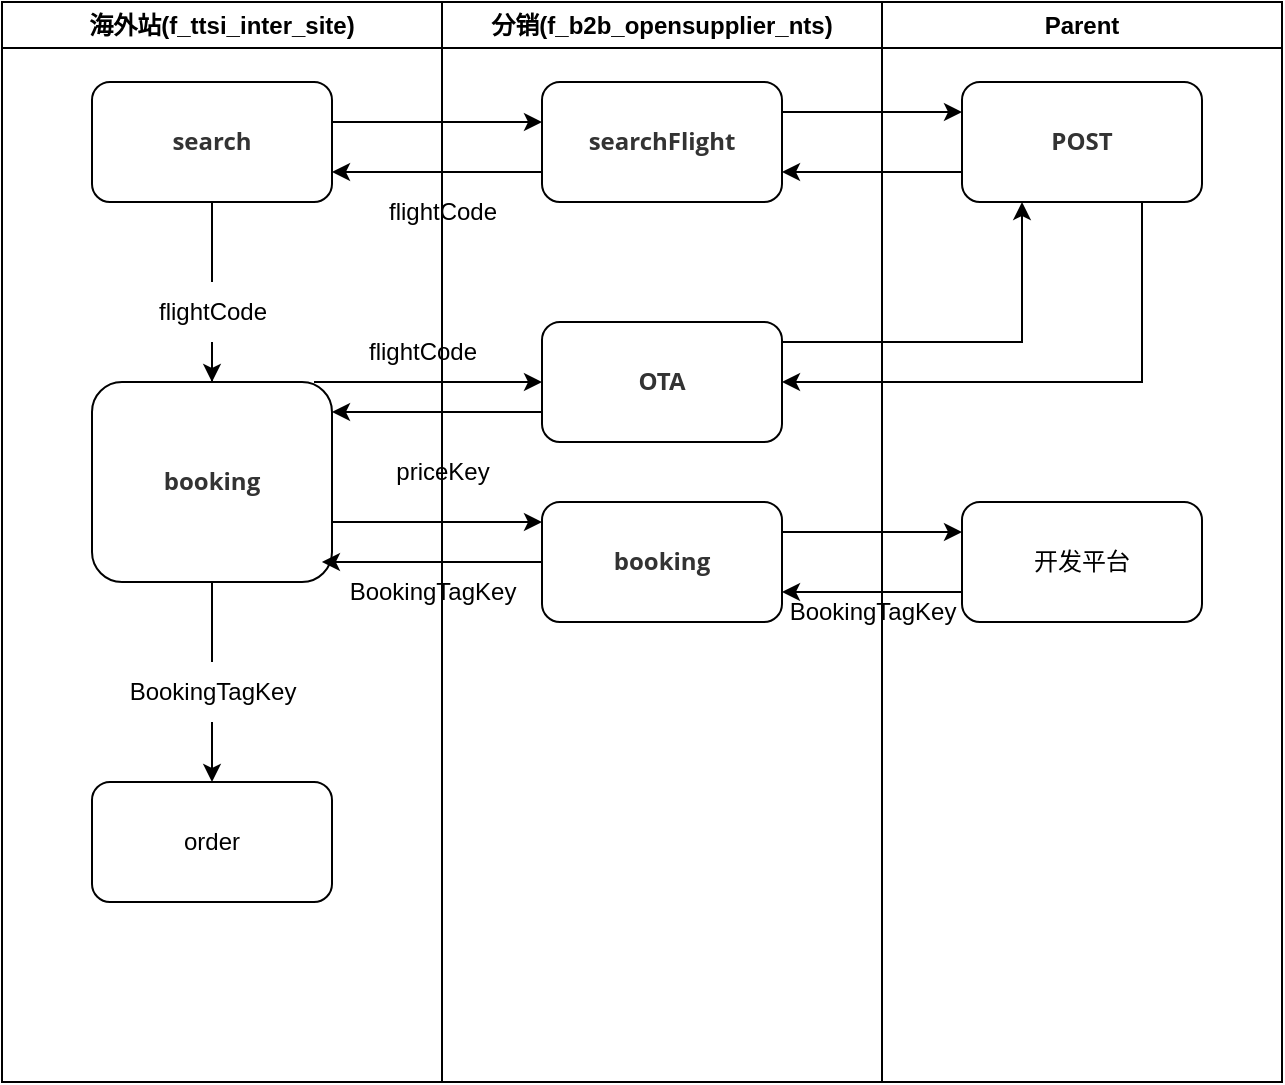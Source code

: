 <mxfile version="20.6.2" type="github">
  <diagram id="prtHgNgQTEPvFCAcTncT" name="Page-1">
    <mxGraphModel dx="1018" dy="593" grid="1" gridSize="10" guides="1" tooltips="1" connect="1" arrows="1" fold="1" page="1" pageScale="1" pageWidth="827" pageHeight="1169" math="0" shadow="0">
      <root>
        <mxCell id="0" />
        <mxCell id="1" parent="0" />
        <mxCell id="uaZEwYvG95itgI6iKc0A-8" value="海外站(f_ttsi_inter_site)" style="swimlane;whiteSpace=wrap;html=1;" parent="1" vertex="1">
          <mxGeometry x="40" y="40" width="220" height="540" as="geometry" />
        </mxCell>
        <mxCell id="e0zCCR4zzrkAYKbx5_2p-14" style="edgeStyle=orthogonalEdgeStyle;rounded=0;orthogonalLoop=1;jettySize=auto;html=1;entryX=0.5;entryY=0;entryDx=0;entryDy=0;startArrow=none;" edge="1" parent="uaZEwYvG95itgI6iKc0A-8" source="e0zCCR4zzrkAYKbx5_2p-15" target="e0zCCR4zzrkAYKbx5_2p-13">
          <mxGeometry relative="1" as="geometry" />
        </mxCell>
        <mxCell id="e0zCCR4zzrkAYKbx5_2p-1" value="&lt;h5 style=&quot;box-sizing: border-box; break-after: avoid-page; break-inside: avoid; orphans: 4; font-size: 1em; margin-top: 1rem; margin-bottom: 1rem; position: relative; line-height: 1.4; cursor: text; caret-color: rgb(51, 51, 51); color: rgb(51, 51, 51); font-family: &amp;quot;Open Sans&amp;quot;, &amp;quot;Clear Sans&amp;quot;, &amp;quot;Helvetica Neue&amp;quot;, Helvetica, Arial, &amp;quot;Segoe UI Emoji&amp;quot;, sans-serif; text-align: start; background-color: rgb(255, 255, 255);&quot; class=&quot;md-end-block md-heading md-focus&quot;&gt;&lt;span style=&quot;box-sizing: border-box;&quot; class=&quot;md-plain md-expand&quot;&gt;search&lt;/span&gt;&lt;/h5&gt;" style="rounded=1;whiteSpace=wrap;html=1;align=center;" vertex="1" parent="uaZEwYvG95itgI6iKc0A-8">
          <mxGeometry x="45" y="40" width="120" height="60" as="geometry" />
        </mxCell>
        <mxCell id="e0zCCR4zzrkAYKbx5_2p-57" style="edgeStyle=orthogonalEdgeStyle;rounded=0;orthogonalLoop=1;jettySize=auto;html=1;entryX=0.5;entryY=0;entryDx=0;entryDy=0;startArrow=none;" edge="1" parent="uaZEwYvG95itgI6iKc0A-8" source="e0zCCR4zzrkAYKbx5_2p-52" target="e0zCCR4zzrkAYKbx5_2p-51">
          <mxGeometry relative="1" as="geometry" />
        </mxCell>
        <mxCell id="e0zCCR4zzrkAYKbx5_2p-13" value="&lt;h5 style=&quot;box-sizing: border-box; break-after: avoid-page; break-inside: avoid; orphans: 4; font-size: 1em; margin-top: 1rem; margin-bottom: 1rem; position: relative; line-height: 1.4; cursor: text; caret-color: rgb(51, 51, 51); color: rgb(51, 51, 51); font-family: &amp;quot;Open Sans&amp;quot;, &amp;quot;Clear Sans&amp;quot;, &amp;quot;Helvetica Neue&amp;quot;, Helvetica, Arial, &amp;quot;Segoe UI Emoji&amp;quot;, sans-serif; text-align: start; background-color: rgb(255, 255, 255);&quot; class=&quot;md-end-block md-heading md-focus&quot;&gt;&lt;span style=&quot;box-sizing: border-box;&quot; class=&quot;md-plain md-expand&quot;&gt;booking&lt;/span&gt;&lt;/h5&gt;" style="rounded=1;whiteSpace=wrap;html=1;align=center;" vertex="1" parent="uaZEwYvG95itgI6iKc0A-8">
          <mxGeometry x="45" y="190" width="120" height="100" as="geometry" />
        </mxCell>
        <mxCell id="e0zCCR4zzrkAYKbx5_2p-20" value="flightCode" style="text;html=1;align=center;verticalAlign=middle;resizable=0;points=[];autosize=1;strokeColor=none;fillColor=none;" vertex="1" parent="uaZEwYvG95itgI6iKc0A-8">
          <mxGeometry x="170" y="160" width="80" height="30" as="geometry" />
        </mxCell>
        <mxCell id="e0zCCR4zzrkAYKbx5_2p-15" value="flightCode&lt;br&gt;" style="text;html=1;align=center;verticalAlign=middle;resizable=0;points=[];autosize=1;strokeColor=none;fillColor=none;" vertex="1" parent="uaZEwYvG95itgI6iKc0A-8">
          <mxGeometry x="65" y="140" width="80" height="30" as="geometry" />
        </mxCell>
        <mxCell id="e0zCCR4zzrkAYKbx5_2p-23" value="" style="edgeStyle=orthogonalEdgeStyle;rounded=0;orthogonalLoop=1;jettySize=auto;html=1;entryX=0.5;entryY=0;entryDx=0;entryDy=0;endArrow=none;" edge="1" parent="uaZEwYvG95itgI6iKc0A-8" source="e0zCCR4zzrkAYKbx5_2p-1" target="e0zCCR4zzrkAYKbx5_2p-15">
          <mxGeometry relative="1" as="geometry">
            <mxPoint x="145" y="140" as="sourcePoint" />
            <mxPoint x="145" y="250" as="targetPoint" />
          </mxGeometry>
        </mxCell>
        <mxCell id="e0zCCR4zzrkAYKbx5_2p-51" value="order" style="rounded=1;whiteSpace=wrap;html=1;" vertex="1" parent="uaZEwYvG95itgI6iKc0A-8">
          <mxGeometry x="45" y="390" width="120" height="60" as="geometry" />
        </mxCell>
        <mxCell id="e0zCCR4zzrkAYKbx5_2p-52" value="BookingTagKey" style="text;html=1;align=center;verticalAlign=middle;resizable=0;points=[];autosize=1;strokeColor=none;fillColor=none;" vertex="1" parent="uaZEwYvG95itgI6iKc0A-8">
          <mxGeometry x="50" y="330" width="110" height="30" as="geometry" />
        </mxCell>
        <mxCell id="e0zCCR4zzrkAYKbx5_2p-58" value="" style="edgeStyle=orthogonalEdgeStyle;rounded=0;orthogonalLoop=1;jettySize=auto;html=1;entryX=0.5;entryY=0;entryDx=0;entryDy=0;endArrow=none;" edge="1" parent="uaZEwYvG95itgI6iKc0A-8" source="e0zCCR4zzrkAYKbx5_2p-13" target="e0zCCR4zzrkAYKbx5_2p-52">
          <mxGeometry relative="1" as="geometry">
            <mxPoint x="145" y="330" as="sourcePoint" />
            <mxPoint x="145" y="430" as="targetPoint" />
          </mxGeometry>
        </mxCell>
        <mxCell id="uaZEwYvG95itgI6iKc0A-9" value="分销(f_b2b_opensupplier_nts)" style="swimlane;whiteSpace=wrap;html=1;" parent="1" vertex="1">
          <mxGeometry x="260" y="40" width="220" height="540" as="geometry" />
        </mxCell>
        <mxCell id="e0zCCR4zzrkAYKbx5_2p-3" value="&lt;h5 style=&quot;box-sizing: border-box; break-after: avoid-page; break-inside: avoid; orphans: 4; font-size: 1em; margin-top: 1rem; margin-bottom: 1rem; position: relative; line-height: 1.4; cursor: text; caret-color: rgb(51, 51, 51); color: rgb(51, 51, 51); font-family: &amp;quot;Open Sans&amp;quot;, &amp;quot;Clear Sans&amp;quot;, &amp;quot;Helvetica Neue&amp;quot;, Helvetica, Arial, &amp;quot;Segoe UI Emoji&amp;quot;, sans-serif; text-align: start; background-color: rgb(255, 255, 255);&quot; class=&quot;md-end-block md-heading md-focus&quot;&gt;&lt;span style=&quot;box-sizing: border-box;&quot; class=&quot;md-plain md-expand&quot;&gt;searchFlight&lt;/span&gt;&lt;/h5&gt;" style="rounded=1;whiteSpace=wrap;html=1;" vertex="1" parent="uaZEwYvG95itgI6iKc0A-9">
          <mxGeometry x="50" y="40" width="120" height="60" as="geometry" />
        </mxCell>
        <mxCell id="e0zCCR4zzrkAYKbx5_2p-16" value="&lt;h5 style=&quot;box-sizing: border-box; break-after: avoid-page; break-inside: avoid; orphans: 4; font-size: 1em; margin-top: 1rem; margin-bottom: 1rem; position: relative; line-height: 1.4; cursor: text; caret-color: rgb(51, 51, 51); color: rgb(51, 51, 51); font-family: &amp;quot;Open Sans&amp;quot;, &amp;quot;Clear Sans&amp;quot;, &amp;quot;Helvetica Neue&amp;quot;, Helvetica, Arial, &amp;quot;Segoe UI Emoji&amp;quot;, sans-serif; text-align: start; background-color: rgb(255, 255, 255);&quot; class=&quot;md-end-block md-heading md-focus&quot;&gt;&lt;span style=&quot;box-sizing: border-box;&quot; class=&quot;md-plain md-expand&quot;&gt;OTA&lt;/span&gt;&lt;/h5&gt;" style="rounded=1;whiteSpace=wrap;html=1;" vertex="1" parent="uaZEwYvG95itgI6iKc0A-9">
          <mxGeometry x="50" y="160" width="120" height="60" as="geometry" />
        </mxCell>
        <mxCell id="e0zCCR4zzrkAYKbx5_2p-35" value="flightCode" style="text;html=1;align=center;verticalAlign=middle;resizable=0;points=[];autosize=1;strokeColor=none;fillColor=none;" vertex="1" parent="uaZEwYvG95itgI6iKc0A-9">
          <mxGeometry x="-40" y="90" width="80" height="30" as="geometry" />
        </mxCell>
        <mxCell id="e0zCCR4zzrkAYKbx5_2p-36" value="&lt;h5 style=&quot;box-sizing: border-box; break-after: avoid-page; break-inside: avoid; orphans: 4; font-size: 1em; margin-top: 1rem; margin-bottom: 1rem; position: relative; line-height: 1.4; cursor: text; caret-color: rgb(51, 51, 51); color: rgb(51, 51, 51); font-family: &amp;quot;Open Sans&amp;quot;, &amp;quot;Clear Sans&amp;quot;, &amp;quot;Helvetica Neue&amp;quot;, Helvetica, Arial, &amp;quot;Segoe UI Emoji&amp;quot;, sans-serif; text-align: start; background-color: rgb(255, 255, 255);&quot; class=&quot;md-end-block md-heading md-focus&quot;&gt;&lt;span style=&quot;box-sizing: border-box;&quot; class=&quot;md-plain md-expand&quot;&gt;booking&lt;/span&gt;&lt;/h5&gt;" style="rounded=1;whiteSpace=wrap;html=1;" vertex="1" parent="uaZEwYvG95itgI6iKc0A-9">
          <mxGeometry x="50" y="250" width="120" height="60" as="geometry" />
        </mxCell>
        <mxCell id="e0zCCR4zzrkAYKbx5_2p-37" value="priceKey" style="text;html=1;align=center;verticalAlign=middle;resizable=0;points=[];autosize=1;strokeColor=none;fillColor=none;" vertex="1" parent="uaZEwYvG95itgI6iKc0A-9">
          <mxGeometry x="-35" y="220" width="70" height="30" as="geometry" />
        </mxCell>
        <mxCell id="e0zCCR4zzrkAYKbx5_2p-42" value="BookingTagKey" style="text;html=1;align=center;verticalAlign=middle;resizable=0;points=[];autosize=1;strokeColor=none;fillColor=none;" vertex="1" parent="uaZEwYvG95itgI6iKc0A-9">
          <mxGeometry x="-60" y="280" width="110" height="30" as="geometry" />
        </mxCell>
        <mxCell id="e0zCCR4zzrkAYKbx5_2p-62" value="BookingTagKey" style="text;html=1;align=center;verticalAlign=middle;resizable=0;points=[];autosize=1;strokeColor=none;fillColor=none;" vertex="1" parent="uaZEwYvG95itgI6iKc0A-9">
          <mxGeometry x="160" y="290" width="110" height="30" as="geometry" />
        </mxCell>
        <mxCell id="uaZEwYvG95itgI6iKc0A-10" value="Parent" style="swimlane;whiteSpace=wrap;html=1;" parent="1" vertex="1">
          <mxGeometry x="480" y="40" width="200" height="540" as="geometry" />
        </mxCell>
        <mxCell id="e0zCCR4zzrkAYKbx5_2p-8" value="&lt;h5 style=&quot;box-sizing: border-box; break-after: avoid-page; break-inside: avoid; orphans: 4; font-size: 1em; margin-top: 1rem; margin-bottom: 1rem; position: relative; line-height: 1.4; cursor: text; caret-color: rgb(51, 51, 51); color: rgb(51, 51, 51); font-family: &amp;quot;Open Sans&amp;quot;, &amp;quot;Clear Sans&amp;quot;, &amp;quot;Helvetica Neue&amp;quot;, Helvetica, Arial, &amp;quot;Segoe UI Emoji&amp;quot;, sans-serif; text-align: start; background-color: rgb(255, 255, 255);&quot; class=&quot;md-end-block md-heading md-focus&quot;&gt;&lt;span style=&quot;box-sizing: border-box;&quot; class=&quot;md-plain md-expand&quot;&gt;POST&lt;/span&gt;&lt;/h5&gt;" style="rounded=1;whiteSpace=wrap;html=1;" vertex="1" parent="uaZEwYvG95itgI6iKc0A-10">
          <mxGeometry x="40" y="40" width="120" height="60" as="geometry" />
        </mxCell>
        <mxCell id="e0zCCR4zzrkAYKbx5_2p-60" value="开发平台" style="rounded=1;whiteSpace=wrap;html=1;" vertex="1" parent="uaZEwYvG95itgI6iKc0A-10">
          <mxGeometry x="40" y="250" width="120" height="60" as="geometry" />
        </mxCell>
        <mxCell id="e0zCCR4zzrkAYKbx5_2p-5" style="edgeStyle=orthogonalEdgeStyle;rounded=0;orthogonalLoop=1;jettySize=auto;html=1;" edge="1" parent="1" source="e0zCCR4zzrkAYKbx5_2p-1" target="e0zCCR4zzrkAYKbx5_2p-3">
          <mxGeometry relative="1" as="geometry">
            <mxPoint x="300" y="110" as="targetPoint" />
            <Array as="points">
              <mxPoint x="270" y="100" />
              <mxPoint x="270" y="100" />
            </Array>
          </mxGeometry>
        </mxCell>
        <mxCell id="e0zCCR4zzrkAYKbx5_2p-9" style="edgeStyle=orthogonalEdgeStyle;rounded=0;orthogonalLoop=1;jettySize=auto;html=1;exitX=0;exitY=0.75;exitDx=0;exitDy=0;entryX=1;entryY=0.75;entryDx=0;entryDy=0;" edge="1" parent="1" source="e0zCCR4zzrkAYKbx5_2p-8" target="e0zCCR4zzrkAYKbx5_2p-3">
          <mxGeometry relative="1" as="geometry" />
        </mxCell>
        <mxCell id="e0zCCR4zzrkAYKbx5_2p-10" style="edgeStyle=orthogonalEdgeStyle;rounded=0;orthogonalLoop=1;jettySize=auto;html=1;exitX=1;exitY=0.25;exitDx=0;exitDy=0;entryX=0;entryY=0.25;entryDx=0;entryDy=0;" edge="1" parent="1" source="e0zCCR4zzrkAYKbx5_2p-3" target="e0zCCR4zzrkAYKbx5_2p-8">
          <mxGeometry relative="1" as="geometry" />
        </mxCell>
        <mxCell id="e0zCCR4zzrkAYKbx5_2p-12" style="edgeStyle=orthogonalEdgeStyle;rounded=0;orthogonalLoop=1;jettySize=auto;html=1;exitX=0;exitY=0.75;exitDx=0;exitDy=0;entryX=1;entryY=0.75;entryDx=0;entryDy=0;" edge="1" parent="1" source="e0zCCR4zzrkAYKbx5_2p-3" target="e0zCCR4zzrkAYKbx5_2p-1">
          <mxGeometry relative="1" as="geometry" />
        </mxCell>
        <mxCell id="e0zCCR4zzrkAYKbx5_2p-17" style="edgeStyle=orthogonalEdgeStyle;rounded=0;orthogonalLoop=1;jettySize=auto;html=1;entryX=0.25;entryY=1;entryDx=0;entryDy=0;" edge="1" parent="1" source="e0zCCR4zzrkAYKbx5_2p-16" target="e0zCCR4zzrkAYKbx5_2p-8">
          <mxGeometry relative="1" as="geometry">
            <Array as="points">
              <mxPoint x="550" y="210" />
            </Array>
          </mxGeometry>
        </mxCell>
        <mxCell id="e0zCCR4zzrkAYKbx5_2p-30" style="edgeStyle=orthogonalEdgeStyle;rounded=0;orthogonalLoop=1;jettySize=auto;html=1;exitX=0.75;exitY=1;exitDx=0;exitDy=0;entryX=1;entryY=0.5;entryDx=0;entryDy=0;" edge="1" parent="1" source="e0zCCR4zzrkAYKbx5_2p-8" target="e0zCCR4zzrkAYKbx5_2p-16">
          <mxGeometry relative="1" as="geometry" />
        </mxCell>
        <mxCell id="e0zCCR4zzrkAYKbx5_2p-40" style="edgeStyle=orthogonalEdgeStyle;rounded=0;orthogonalLoop=1;jettySize=auto;html=1;exitX=1;exitY=0.75;exitDx=0;exitDy=0;" edge="1" parent="1" source="e0zCCR4zzrkAYKbx5_2p-13">
          <mxGeometry relative="1" as="geometry">
            <mxPoint x="310" y="300" as="targetPoint" />
            <Array as="points">
              <mxPoint x="310" y="300" />
            </Array>
          </mxGeometry>
        </mxCell>
        <mxCell id="e0zCCR4zzrkAYKbx5_2p-45" style="edgeStyle=orthogonalEdgeStyle;rounded=0;orthogonalLoop=1;jettySize=auto;html=1;exitX=0.925;exitY=0;exitDx=0;exitDy=0;exitPerimeter=0;" edge="1" parent="1" source="e0zCCR4zzrkAYKbx5_2p-13" target="e0zCCR4zzrkAYKbx5_2p-16">
          <mxGeometry relative="1" as="geometry">
            <Array as="points">
              <mxPoint x="230" y="230" />
              <mxPoint x="230" y="230" />
            </Array>
          </mxGeometry>
        </mxCell>
        <mxCell id="e0zCCR4zzrkAYKbx5_2p-46" style="edgeStyle=orthogonalEdgeStyle;rounded=0;orthogonalLoop=1;jettySize=auto;html=1;exitX=0;exitY=0.75;exitDx=0;exitDy=0;entryX=1;entryY=0.15;entryDx=0;entryDy=0;entryPerimeter=0;" edge="1" parent="1" source="e0zCCR4zzrkAYKbx5_2p-16" target="e0zCCR4zzrkAYKbx5_2p-13">
          <mxGeometry relative="1" as="geometry" />
        </mxCell>
        <mxCell id="e0zCCR4zzrkAYKbx5_2p-50" style="edgeStyle=orthogonalEdgeStyle;rounded=0;orthogonalLoop=1;jettySize=auto;html=1;entryX=0.958;entryY=0.9;entryDx=0;entryDy=0;entryPerimeter=0;" edge="1" parent="1" source="e0zCCR4zzrkAYKbx5_2p-36" target="e0zCCR4zzrkAYKbx5_2p-13">
          <mxGeometry relative="1" as="geometry" />
        </mxCell>
        <mxCell id="e0zCCR4zzrkAYKbx5_2p-64" style="edgeStyle=orthogonalEdgeStyle;rounded=0;orthogonalLoop=1;jettySize=auto;html=1;exitX=1;exitY=0.25;exitDx=0;exitDy=0;entryX=0;entryY=0.25;entryDx=0;entryDy=0;" edge="1" parent="1" source="e0zCCR4zzrkAYKbx5_2p-36" target="e0zCCR4zzrkAYKbx5_2p-60">
          <mxGeometry relative="1" as="geometry" />
        </mxCell>
        <mxCell id="e0zCCR4zzrkAYKbx5_2p-65" style="edgeStyle=orthogonalEdgeStyle;rounded=0;orthogonalLoop=1;jettySize=auto;html=1;exitX=0;exitY=0.75;exitDx=0;exitDy=0;entryX=1;entryY=0.75;entryDx=0;entryDy=0;" edge="1" parent="1" source="e0zCCR4zzrkAYKbx5_2p-60" target="e0zCCR4zzrkAYKbx5_2p-36">
          <mxGeometry relative="1" as="geometry" />
        </mxCell>
      </root>
    </mxGraphModel>
  </diagram>
</mxfile>
